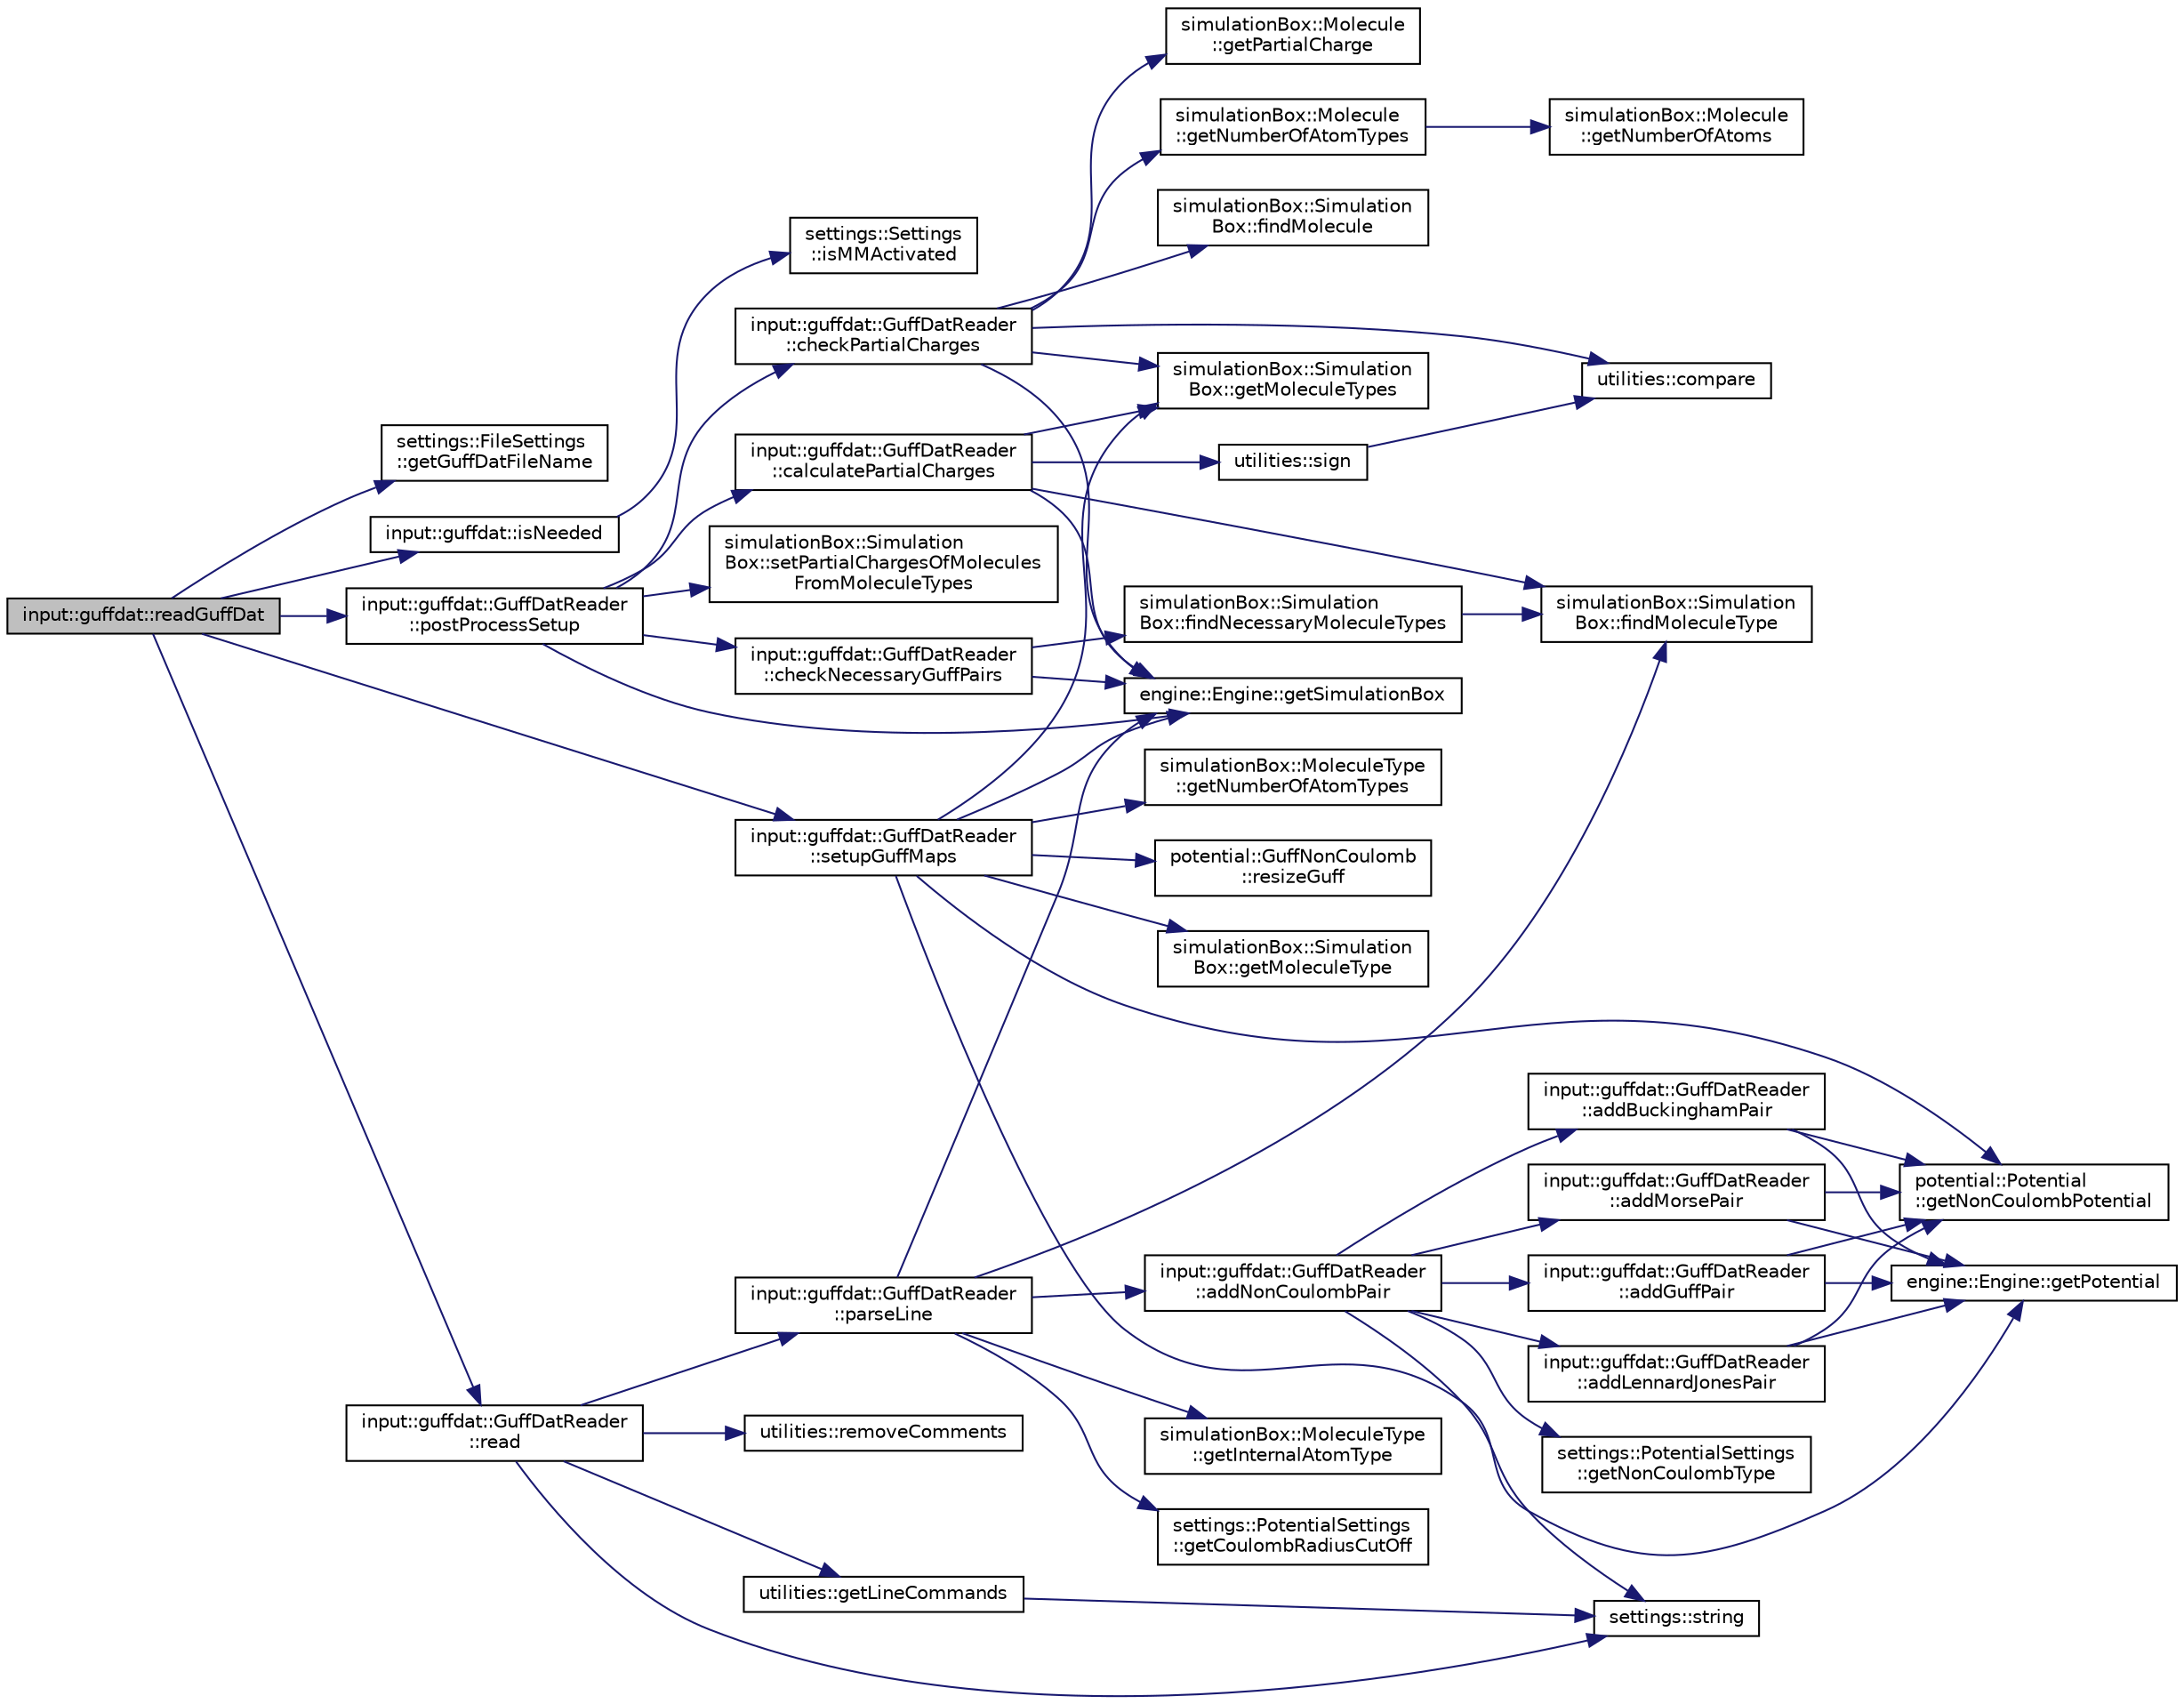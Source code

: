 digraph "input::guffdat::readGuffDat"
{
 // LATEX_PDF_SIZE
  edge [fontname="Helvetica",fontsize="10",labelfontname="Helvetica",labelfontsize="10"];
  node [fontname="Helvetica",fontsize="10",shape=record];
  rankdir="LR";
  Node1 [label="input::guffdat::readGuffDat",height=0.2,width=0.4,color="black", fillcolor="grey75", style="filled", fontcolor="black",tooltip="Construct a new Guff Dat Reader:: Guff Dat Reader object."];
  Node1 -> Node2 [color="midnightblue",fontsize="10",style="solid",fontname="Helvetica"];
  Node2 [label="settings::FileSettings\l::getGuffDatFileName",height=0.2,width=0.4,color="black", fillcolor="white", style="filled",URL="$classsettings_1_1FileSettings.html#aa8c6c4d73693e9e731fd9dc214159d1f",tooltip=" "];
  Node1 -> Node3 [color="midnightblue",fontsize="10",style="solid",fontname="Helvetica"];
  Node3 [label="input::guffdat::isNeeded",height=0.2,width=0.4,color="black", fillcolor="white", style="filled",URL="$namespaceinput_1_1guffdat.html#a92176d0b5937fb5634bccf1bb13f5beb",tooltip="checks wether reading the guff.dat is necessary or not"];
  Node3 -> Node4 [color="midnightblue",fontsize="10",style="solid",fontname="Helvetica"];
  Node4 [label="settings::Settings\l::isMMActivated",height=0.2,width=0.4,color="black", fillcolor="white", style="filled",URL="$classsettings_1_1Settings.html#a8157632c04275b0cd13a5dd0f0b008d9",tooltip=" "];
  Node1 -> Node5 [color="midnightblue",fontsize="10",style="solid",fontname="Helvetica"];
  Node5 [label="input::guffdat::GuffDatReader\l::postProcessSetup",height=0.2,width=0.4,color="black", fillcolor="white", style="filled",URL="$classinput_1_1guffdat_1_1GuffDatReader.html#ab2ac6ace8cbf4e2f00e150dd3f91911e",tooltip="post process guff.dat reading"];
  Node5 -> Node6 [color="midnightblue",fontsize="10",style="solid",fontname="Helvetica"];
  Node6 [label="input::guffdat::GuffDatReader\l::calculatePartialCharges",height=0.2,width=0.4,color="black", fillcolor="white", style="filled",URL="$classinput_1_1guffdat_1_1GuffDatReader.html#a6547e2a5797da71d51added4b13feea0",tooltip="calculates the partial charges of the molecule types from the guff.dat coulomb coefficients"];
  Node6 -> Node7 [color="midnightblue",fontsize="10",style="solid",fontname="Helvetica"];
  Node7 [label="simulationBox::Simulation\lBox::findMoleculeType",height=0.2,width=0.4,color="black", fillcolor="white", style="filled",URL="$classsimulationBox_1_1SimulationBox.html#ae236f15a16f3eaacebe02091cb3531a5",tooltip="find moleculeType by moleculeType if (size_t)"];
  Node6 -> Node8 [color="midnightblue",fontsize="10",style="solid",fontname="Helvetica"];
  Node8 [label="simulationBox::Simulation\lBox::getMoleculeTypes",height=0.2,width=0.4,color="black", fillcolor="white", style="filled",URL="$classsimulationBox_1_1SimulationBox.html#add72a043d0b7f2254c69a3be05d3ad08",tooltip=" "];
  Node6 -> Node9 [color="midnightblue",fontsize="10",style="solid",fontname="Helvetica"];
  Node9 [label="engine::Engine::getSimulationBox",height=0.2,width=0.4,color="black", fillcolor="white", style="filled",URL="$classengine_1_1Engine.html#ace473cd47266e64aee716132e724bfbc",tooltip=" "];
  Node6 -> Node10 [color="midnightblue",fontsize="10",style="solid",fontname="Helvetica"];
  Node10 [label="utilities::sign",height=0.2,width=0.4,color="black", fillcolor="white", style="filled",URL="$namespaceutilities.html#a387a711deae04717582833d4d8873f30",tooltip="calculates the sign of a number"];
  Node10 -> Node11 [color="midnightblue",fontsize="10",style="solid",fontname="Helvetica"];
  Node11 [label="utilities::compare",height=0.2,width=0.4,color="black", fillcolor="white", style="filled",URL="$namespaceutilities.html#a75a5e0be584b7582c071ad017aec32a1",tooltip="compares two numbers with a tolerance"];
  Node5 -> Node12 [color="midnightblue",fontsize="10",style="solid",fontname="Helvetica"];
  Node12 [label="input::guffdat::GuffDatReader\l::checkNecessaryGuffPairs",height=0.2,width=0.4,color="black", fillcolor="white", style="filled",URL="$classinput_1_1guffdat_1_1GuffDatReader.html#aeb3744e6b360872e0117e445fd4922a7",tooltip="check if all necessary guff pairs are set"];
  Node12 -> Node13 [color="midnightblue",fontsize="10",style="solid",fontname="Helvetica"];
  Node13 [label="simulationBox::Simulation\lBox::findNecessaryMoleculeTypes",height=0.2,width=0.4,color="black", fillcolor="white", style="filled",URL="$classsimulationBox_1_1SimulationBox.html#ab04a6f03cfcfac2448d9f36a3e68107c",tooltip="find necessary molecule types"];
  Node13 -> Node7 [color="midnightblue",fontsize="10",style="solid",fontname="Helvetica"];
  Node12 -> Node9 [color="midnightblue",fontsize="10",style="solid",fontname="Helvetica"];
  Node5 -> Node14 [color="midnightblue",fontsize="10",style="solid",fontname="Helvetica"];
  Node14 [label="input::guffdat::GuffDatReader\l::checkPartialCharges",height=0.2,width=0.4,color="black", fillcolor="white", style="filled",URL="$classinput_1_1guffdat_1_1GuffDatReader.html#aa9b1ba560d8f6213e4ec5a26f5ec09ff",tooltip="checks if the partial charges are in accordance with all guff.dat entries."];
  Node14 -> Node11 [color="midnightblue",fontsize="10",style="solid",fontname="Helvetica"];
  Node14 -> Node15 [color="midnightblue",fontsize="10",style="solid",fontname="Helvetica"];
  Node15 [label="simulationBox::Simulation\lBox::findMolecule",height=0.2,width=0.4,color="black", fillcolor="white", style="filled",URL="$classsimulationBox_1_1SimulationBox.html#a98d476cd510fc515e1b674002c63abdd",tooltip="finds molecule by moleculeType if (size_t)"];
  Node14 -> Node8 [color="midnightblue",fontsize="10",style="solid",fontname="Helvetica"];
  Node14 -> Node16 [color="midnightblue",fontsize="10",style="solid",fontname="Helvetica"];
  Node16 [label="simulationBox::Molecule\l::getNumberOfAtomTypes",height=0.2,width=0.4,color="black", fillcolor="white", style="filled",URL="$classsimulationBox_1_1Molecule.html#a71a9bec65481c66ddc478d8f0e7114ea",tooltip="finds number of different atom types in molecule"];
  Node16 -> Node17 [color="midnightblue",fontsize="10",style="solid",fontname="Helvetica"];
  Node17 [label="simulationBox::Molecule\l::getNumberOfAtoms",height=0.2,width=0.4,color="black", fillcolor="white", style="filled",URL="$classsimulationBox_1_1Molecule.html#ab869b1858dcc27892ea025c9e9ff0892",tooltip=" "];
  Node14 -> Node18 [color="midnightblue",fontsize="10",style="solid",fontname="Helvetica"];
  Node18 [label="simulationBox::Molecule\l::getPartialCharge",height=0.2,width=0.4,color="black", fillcolor="white", style="filled",URL="$classsimulationBox_1_1Molecule.html#ad3598918252f3cbb0c7f6113e2804751",tooltip=" "];
  Node14 -> Node9 [color="midnightblue",fontsize="10",style="solid",fontname="Helvetica"];
  Node5 -> Node9 [color="midnightblue",fontsize="10",style="solid",fontname="Helvetica"];
  Node5 -> Node19 [color="midnightblue",fontsize="10",style="solid",fontname="Helvetica"];
  Node19 [label="simulationBox::Simulation\lBox::setPartialChargesOfMolecules\lFromMoleculeTypes",height=0.2,width=0.4,color="black", fillcolor="white", style="filled",URL="$classsimulationBox_1_1SimulationBox.html#a6fcc7b89a8ef50ea25016811ad9b0778",tooltip="set partial charges of molecules from molecule types"];
  Node1 -> Node20 [color="midnightblue",fontsize="10",style="solid",fontname="Helvetica"];
  Node20 [label="input::guffdat::GuffDatReader\l::read",height=0.2,width=0.4,color="black", fillcolor="white", style="filled",URL="$classinput_1_1guffdat_1_1GuffDatReader.html#a1f1709235a0b4dfd239885d5d5794dc9",tooltip="reads the guff.dat file"];
  Node20 -> Node21 [color="midnightblue",fontsize="10",style="solid",fontname="Helvetica"];
  Node21 [label="utilities::getLineCommands",height=0.2,width=0.4,color="black", fillcolor="white", style="filled",URL="$namespaceutilities.html#ad6c7ad982c81e66917a368be71db7218",tooltip="get commands from a line"];
  Node21 -> Node22 [color="midnightblue",fontsize="10",style="solid",fontname="Helvetica"];
  Node22 [label="settings::string",height=0.2,width=0.4,color="black", fillcolor="white", style="filled",URL="$namespacesettings.html#a25810432631a237804b3241be4305787",tooltip="return string of manostatType"];
  Node20 -> Node23 [color="midnightblue",fontsize="10",style="solid",fontname="Helvetica"];
  Node23 [label="input::guffdat::GuffDatReader\l::parseLine",height=0.2,width=0.4,color="black", fillcolor="white", style="filled",URL="$classinput_1_1guffdat_1_1GuffDatReader.html#ad1a157aff3d8ee0e3e05cb454dd65c6d",tooltip="parses a line from the guff.dat file"];
  Node23 -> Node24 [color="midnightblue",fontsize="10",style="solid",fontname="Helvetica"];
  Node24 [label="input::guffdat::GuffDatReader\l::addNonCoulombPair",height=0.2,width=0.4,color="black", fillcolor="white", style="filled",URL="$classinput_1_1guffdat_1_1GuffDatReader.html#a86be529643f20c57ffa3536f6bbf597b",tooltip="checks which nonCoulombic type is given and adds the corresponding nonCoulombic pair"];
  Node24 -> Node25 [color="midnightblue",fontsize="10",style="solid",fontname="Helvetica"];
  Node25 [label="input::guffdat::GuffDatReader\l::addBuckinghamPair",height=0.2,width=0.4,color="black", fillcolor="white", style="filled",URL="$classinput_1_1guffdat_1_1GuffDatReader.html#ae6faa510a4fecf46eef91bf62378b8b9",tooltip="adds a buckingham pair to the guffNonCoulombic potential"];
  Node25 -> Node26 [color="midnightblue",fontsize="10",style="solid",fontname="Helvetica"];
  Node26 [label="potential::Potential\l::getNonCoulombPotential",height=0.2,width=0.4,color="black", fillcolor="white", style="filled",URL="$classpotential_1_1Potential.html#a4b69ae036ee8b76211274752dc56432e",tooltip=" "];
  Node25 -> Node27 [color="midnightblue",fontsize="10",style="solid",fontname="Helvetica"];
  Node27 [label="engine::Engine::getPotential",height=0.2,width=0.4,color="black", fillcolor="white", style="filled",URL="$classengine_1_1Engine.html#a9fcb82f7f798da8ec1f3c2b6ec2356a6",tooltip=" "];
  Node24 -> Node28 [color="midnightblue",fontsize="10",style="solid",fontname="Helvetica"];
  Node28 [label="input::guffdat::GuffDatReader\l::addGuffPair",height=0.2,width=0.4,color="black", fillcolor="white", style="filled",URL="$classinput_1_1guffdat_1_1GuffDatReader.html#a5241fbb794866a0b5cbbeb9d95b28e03",tooltip="adds a guff pair to the guffNonCoulombic potential"];
  Node28 -> Node26 [color="midnightblue",fontsize="10",style="solid",fontname="Helvetica"];
  Node28 -> Node27 [color="midnightblue",fontsize="10",style="solid",fontname="Helvetica"];
  Node24 -> Node29 [color="midnightblue",fontsize="10",style="solid",fontname="Helvetica"];
  Node29 [label="input::guffdat::GuffDatReader\l::addLennardJonesPair",height=0.2,width=0.4,color="black", fillcolor="white", style="filled",URL="$classinput_1_1guffdat_1_1GuffDatReader.html#add1052f02f277de9db89d8939a43ade4",tooltip="adds a lennard jones pair to the guffNonCoulombic potential"];
  Node29 -> Node26 [color="midnightblue",fontsize="10",style="solid",fontname="Helvetica"];
  Node29 -> Node27 [color="midnightblue",fontsize="10",style="solid",fontname="Helvetica"];
  Node24 -> Node30 [color="midnightblue",fontsize="10",style="solid",fontname="Helvetica"];
  Node30 [label="input::guffdat::GuffDatReader\l::addMorsePair",height=0.2,width=0.4,color="black", fillcolor="white", style="filled",URL="$classinput_1_1guffdat_1_1GuffDatReader.html#a6931d3e27b2789751774f0b74e5e0d27",tooltip="adds a morse pair to the guffNonCoulombic potential"];
  Node30 -> Node26 [color="midnightblue",fontsize="10",style="solid",fontname="Helvetica"];
  Node30 -> Node27 [color="midnightblue",fontsize="10",style="solid",fontname="Helvetica"];
  Node24 -> Node31 [color="midnightblue",fontsize="10",style="solid",fontname="Helvetica"];
  Node31 [label="settings::PotentialSettings\l::getNonCoulombType",height=0.2,width=0.4,color="black", fillcolor="white", style="filled",URL="$classsettings_1_1PotentialSettings.html#ad4f4f3e356db9eae5be424154a347de0",tooltip=" "];
  Node24 -> Node22 [color="midnightblue",fontsize="10",style="solid",fontname="Helvetica"];
  Node23 -> Node7 [color="midnightblue",fontsize="10",style="solid",fontname="Helvetica"];
  Node23 -> Node32 [color="midnightblue",fontsize="10",style="solid",fontname="Helvetica"];
  Node32 [label="settings::PotentialSettings\l::getCoulombRadiusCutOff",height=0.2,width=0.4,color="black", fillcolor="white", style="filled",URL="$classsettings_1_1PotentialSettings.html#a3e94ca180413e8eff4ecfa5a2fa10774",tooltip=" "];
  Node23 -> Node33 [color="midnightblue",fontsize="10",style="solid",fontname="Helvetica"];
  Node33 [label="simulationBox::MoleculeType\l::getInternalAtomType",height=0.2,width=0.4,color="black", fillcolor="white", style="filled",URL="$classsimulationBox_1_1MoleculeType.html#a70cb62ce6bd20fa6c3a6e77a784126a1",tooltip=" "];
  Node23 -> Node9 [color="midnightblue",fontsize="10",style="solid",fontname="Helvetica"];
  Node20 -> Node34 [color="midnightblue",fontsize="10",style="solid",fontname="Helvetica"];
  Node34 [label="utilities::removeComments",height=0.2,width=0.4,color="black", fillcolor="white", style="filled",URL="$namespaceutilities.html#abbd684a64c3b01b9a51b4fb24c072d8c",tooltip="Removes comments from a line."];
  Node20 -> Node22 [color="midnightblue",fontsize="10",style="solid",fontname="Helvetica"];
  Node1 -> Node35 [color="midnightblue",fontsize="10",style="solid",fontname="Helvetica"];
  Node35 [label="input::guffdat::GuffDatReader\l::setupGuffMaps",height=0.2,width=0.4,color="black", fillcolor="white", style="filled",URL="$classinput_1_1guffdat_1_1GuffDatReader.html#ab8e49473de540150e5fcac0cdbd0053f",tooltip="constructs the guff dat 4d vectors"];
  Node35 -> Node36 [color="midnightblue",fontsize="10",style="solid",fontname="Helvetica"];
  Node36 [label="simulationBox::Simulation\lBox::getMoleculeType",height=0.2,width=0.4,color="black", fillcolor="white", style="filled",URL="$classsimulationBox_1_1SimulationBox.html#a24eed197937af03b2a555e2eb23a1631",tooltip=" "];
  Node35 -> Node8 [color="midnightblue",fontsize="10",style="solid",fontname="Helvetica"];
  Node35 -> Node26 [color="midnightblue",fontsize="10",style="solid",fontname="Helvetica"];
  Node35 -> Node37 [color="midnightblue",fontsize="10",style="solid",fontname="Helvetica"];
  Node37 [label="simulationBox::MoleculeType\l::getNumberOfAtomTypes",height=0.2,width=0.4,color="black", fillcolor="white", style="filled",URL="$classsimulationBox_1_1MoleculeType.html#adfb83198664f185581a762ec7a96a395",tooltip="finds number of different atom types in molecule"];
  Node35 -> Node27 [color="midnightblue",fontsize="10",style="solid",fontname="Helvetica"];
  Node35 -> Node9 [color="midnightblue",fontsize="10",style="solid",fontname="Helvetica"];
  Node35 -> Node38 [color="midnightblue",fontsize="10",style="solid",fontname="Helvetica"];
  Node38 [label="potential::GuffNonCoulomb\l::resizeGuff",height=0.2,width=0.4,color="black", fillcolor="white", style="filled",URL="$classpotential_1_1GuffNonCoulomb.html#af0300c7b120002b8a9392ab3b3b43987",tooltip=" "];
}
